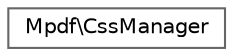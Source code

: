 digraph "Graphical Class Hierarchy"
{
 // LATEX_PDF_SIZE
  bgcolor="transparent";
  edge [fontname=Helvetica,fontsize=10,labelfontname=Helvetica,labelfontsize=10];
  node [fontname=Helvetica,fontsize=10,shape=box,height=0.2,width=0.4];
  rankdir="LR";
  Node0 [id="Node000000",label="Mpdf\\CssManager",height=0.2,width=0.4,color="grey40", fillcolor="white", style="filled",URL="$classMpdf_1_1CssManager.html",tooltip=" "];
}
